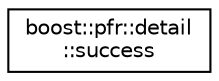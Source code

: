 digraph "Graphical Class Hierarchy"
{
  edge [fontname="Helvetica",fontsize="10",labelfontname="Helvetica",labelfontsize="10"];
  node [fontname="Helvetica",fontsize="10",shape=record];
  rankdir="LR";
  Node0 [label="boost::pfr::detail\l::success",height=0.2,width=0.4,color="black", fillcolor="white", style="filled",URL="$structboost_1_1pfr_1_1detail_1_1success.html"];
}
